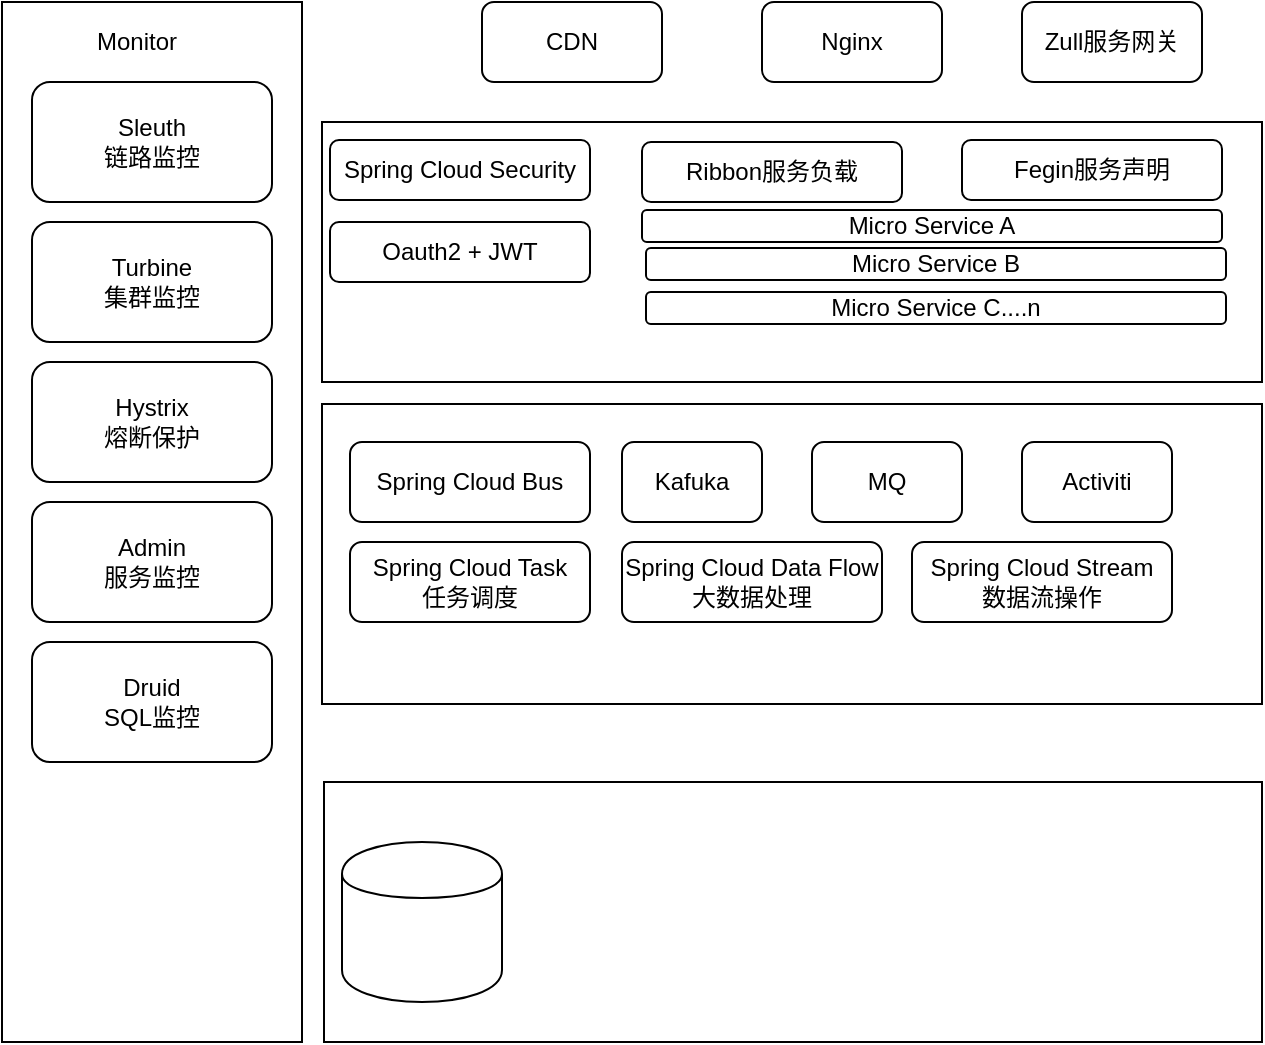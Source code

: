 <mxfile version="12.7.0" type="github">
  <diagram id="Un4nROwnM_vGvisufUaB" name="Page-1">
    <mxGraphModel dx="1020" dy="691" grid="1" gridSize="10" guides="1" tooltips="1" connect="1" arrows="1" fold="1" page="1" pageScale="1" pageWidth="850" pageHeight="1100" math="0" shadow="0">
      <root>
        <mxCell id="0"/>
        <mxCell id="1" parent="0"/>
        <mxCell id="yWRWHYo5O7szv0tGPj56-2" value="" style="rounded=0;whiteSpace=wrap;html=1;" vertex="1" parent="1">
          <mxGeometry x="40" y="40" width="150" height="520" as="geometry"/>
        </mxCell>
        <mxCell id="yWRWHYo5O7szv0tGPj56-3" value="Sleuth&lt;br&gt;链路监控" style="rounded=1;whiteSpace=wrap;html=1;" vertex="1" parent="1">
          <mxGeometry x="55" y="80" width="120" height="60" as="geometry"/>
        </mxCell>
        <mxCell id="yWRWHYo5O7szv0tGPj56-4" value="Monitor" style="text;html=1;strokeColor=none;fillColor=none;align=center;verticalAlign=middle;whiteSpace=wrap;rounded=0;" vertex="1" parent="1">
          <mxGeometry x="60" y="50" width="95" height="20" as="geometry"/>
        </mxCell>
        <mxCell id="yWRWHYo5O7szv0tGPj56-5" value="Turbine&lt;br&gt;集群监控" style="rounded=1;whiteSpace=wrap;html=1;" vertex="1" parent="1">
          <mxGeometry x="55" y="150" width="120" height="60" as="geometry"/>
        </mxCell>
        <mxCell id="yWRWHYo5O7szv0tGPj56-6" value="Hystrix&lt;br&gt;熔断保护" style="rounded=1;whiteSpace=wrap;html=1;" vertex="1" parent="1">
          <mxGeometry x="55" y="220" width="120" height="60" as="geometry"/>
        </mxCell>
        <mxCell id="yWRWHYo5O7szv0tGPj56-7" value="Admin&lt;br&gt;服务监控" style="rounded=1;whiteSpace=wrap;html=1;" vertex="1" parent="1">
          <mxGeometry x="55" y="290" width="120" height="60" as="geometry"/>
        </mxCell>
        <mxCell id="yWRWHYo5O7szv0tGPj56-8" value="Druid&lt;br&gt;SQL监控" style="rounded=1;whiteSpace=wrap;html=1;" vertex="1" parent="1">
          <mxGeometry x="55" y="360" width="120" height="60" as="geometry"/>
        </mxCell>
        <mxCell id="yWRWHYo5O7szv0tGPj56-9" value="CDN" style="rounded=1;whiteSpace=wrap;html=1;" vertex="1" parent="1">
          <mxGeometry x="280" y="40" width="90" height="40" as="geometry"/>
        </mxCell>
        <mxCell id="yWRWHYo5O7szv0tGPj56-10" value="Zull服务网关" style="rounded=1;whiteSpace=wrap;html=1;" vertex="1" parent="1">
          <mxGeometry x="550" y="40" width="90" height="40" as="geometry"/>
        </mxCell>
        <mxCell id="yWRWHYo5O7szv0tGPj56-11" value="Nginx" style="rounded=1;whiteSpace=wrap;html=1;" vertex="1" parent="1">
          <mxGeometry x="420" y="40" width="90" height="40" as="geometry"/>
        </mxCell>
        <mxCell id="yWRWHYo5O7szv0tGPj56-12" value="" style="rounded=0;whiteSpace=wrap;html=1;" vertex="1" parent="1">
          <mxGeometry x="200" y="100" width="470" height="130" as="geometry"/>
        </mxCell>
        <mxCell id="yWRWHYo5O7szv0tGPj56-13" value="Spring Cloud Security" style="rounded=1;whiteSpace=wrap;html=1;" vertex="1" parent="1">
          <mxGeometry x="204" y="109" width="130" height="30" as="geometry"/>
        </mxCell>
        <mxCell id="yWRWHYo5O7szv0tGPj56-14" value="Oauth2 + JWT" style="rounded=1;whiteSpace=wrap;html=1;" vertex="1" parent="1">
          <mxGeometry x="204" y="150" width="130" height="30" as="geometry"/>
        </mxCell>
        <mxCell id="yWRWHYo5O7szv0tGPj56-15" value="Ribbon服务负载" style="rounded=1;whiteSpace=wrap;html=1;" vertex="1" parent="1">
          <mxGeometry x="360" y="110" width="130" height="30" as="geometry"/>
        </mxCell>
        <mxCell id="yWRWHYo5O7szv0tGPj56-16" value="Fegin服务声明" style="rounded=1;whiteSpace=wrap;html=1;" vertex="1" parent="1">
          <mxGeometry x="520" y="109" width="130" height="30" as="geometry"/>
        </mxCell>
        <mxCell id="yWRWHYo5O7szv0tGPj56-17" value="Micro Service A" style="rounded=1;whiteSpace=wrap;html=1;" vertex="1" parent="1">
          <mxGeometry x="360" y="144" width="290" height="16" as="geometry"/>
        </mxCell>
        <mxCell id="yWRWHYo5O7szv0tGPj56-18" value="Micro Service B" style="rounded=1;whiteSpace=wrap;html=1;" vertex="1" parent="1">
          <mxGeometry x="362" y="163" width="290" height="16" as="geometry"/>
        </mxCell>
        <mxCell id="yWRWHYo5O7szv0tGPj56-19" value="Micro Service C....n" style="rounded=1;whiteSpace=wrap;html=1;" vertex="1" parent="1">
          <mxGeometry x="362" y="185" width="290" height="16" as="geometry"/>
        </mxCell>
        <mxCell id="yWRWHYo5O7szv0tGPj56-20" value="" style="rounded=0;whiteSpace=wrap;html=1;" vertex="1" parent="1">
          <mxGeometry x="200" y="241" width="470" height="150" as="geometry"/>
        </mxCell>
        <mxCell id="yWRWHYo5O7szv0tGPj56-21" value="Spring Cloud Bus" style="rounded=1;whiteSpace=wrap;html=1;" vertex="1" parent="1">
          <mxGeometry x="214" y="260" width="120" height="40" as="geometry"/>
        </mxCell>
        <mxCell id="yWRWHYo5O7szv0tGPj56-22" value="Kafuka" style="rounded=1;whiteSpace=wrap;html=1;" vertex="1" parent="1">
          <mxGeometry x="350" y="260" width="70" height="40" as="geometry"/>
        </mxCell>
        <mxCell id="yWRWHYo5O7szv0tGPj56-23" value="MQ" style="rounded=1;whiteSpace=wrap;html=1;" vertex="1" parent="1">
          <mxGeometry x="445" y="260" width="75" height="40" as="geometry"/>
        </mxCell>
        <mxCell id="yWRWHYo5O7szv0tGPj56-24" value="Activiti" style="rounded=1;whiteSpace=wrap;html=1;" vertex="1" parent="1">
          <mxGeometry x="550" y="260" width="75" height="40" as="geometry"/>
        </mxCell>
        <mxCell id="yWRWHYo5O7szv0tGPj56-25" value="Spring Cloud Task&lt;br&gt;任务调度" style="rounded=1;whiteSpace=wrap;html=1;" vertex="1" parent="1">
          <mxGeometry x="214" y="310" width="120" height="40" as="geometry"/>
        </mxCell>
        <mxCell id="yWRWHYo5O7szv0tGPj56-28" value="Spring Cloud Data Flow&lt;br&gt;大数据处理" style="rounded=1;whiteSpace=wrap;html=1;" vertex="1" parent="1">
          <mxGeometry x="350" y="310" width="130" height="40" as="geometry"/>
        </mxCell>
        <mxCell id="yWRWHYo5O7szv0tGPj56-29" value="Spring Cloud Stream&lt;br&gt;数据流操作" style="rounded=1;whiteSpace=wrap;html=1;" vertex="1" parent="1">
          <mxGeometry x="495" y="310" width="130" height="40" as="geometry"/>
        </mxCell>
        <mxCell id="yWRWHYo5O7szv0tGPj56-31" value="" style="rounded=0;whiteSpace=wrap;html=1;" vertex="1" parent="1">
          <mxGeometry x="201" y="430" width="469" height="130" as="geometry"/>
        </mxCell>
        <mxCell id="yWRWHYo5O7szv0tGPj56-32" value="" style="shape=cylinder;whiteSpace=wrap;html=1;boundedLbl=1;backgroundOutline=1;" vertex="1" parent="1">
          <mxGeometry x="210" y="460" width="80" height="80" as="geometry"/>
        </mxCell>
      </root>
    </mxGraphModel>
  </diagram>
</mxfile>
